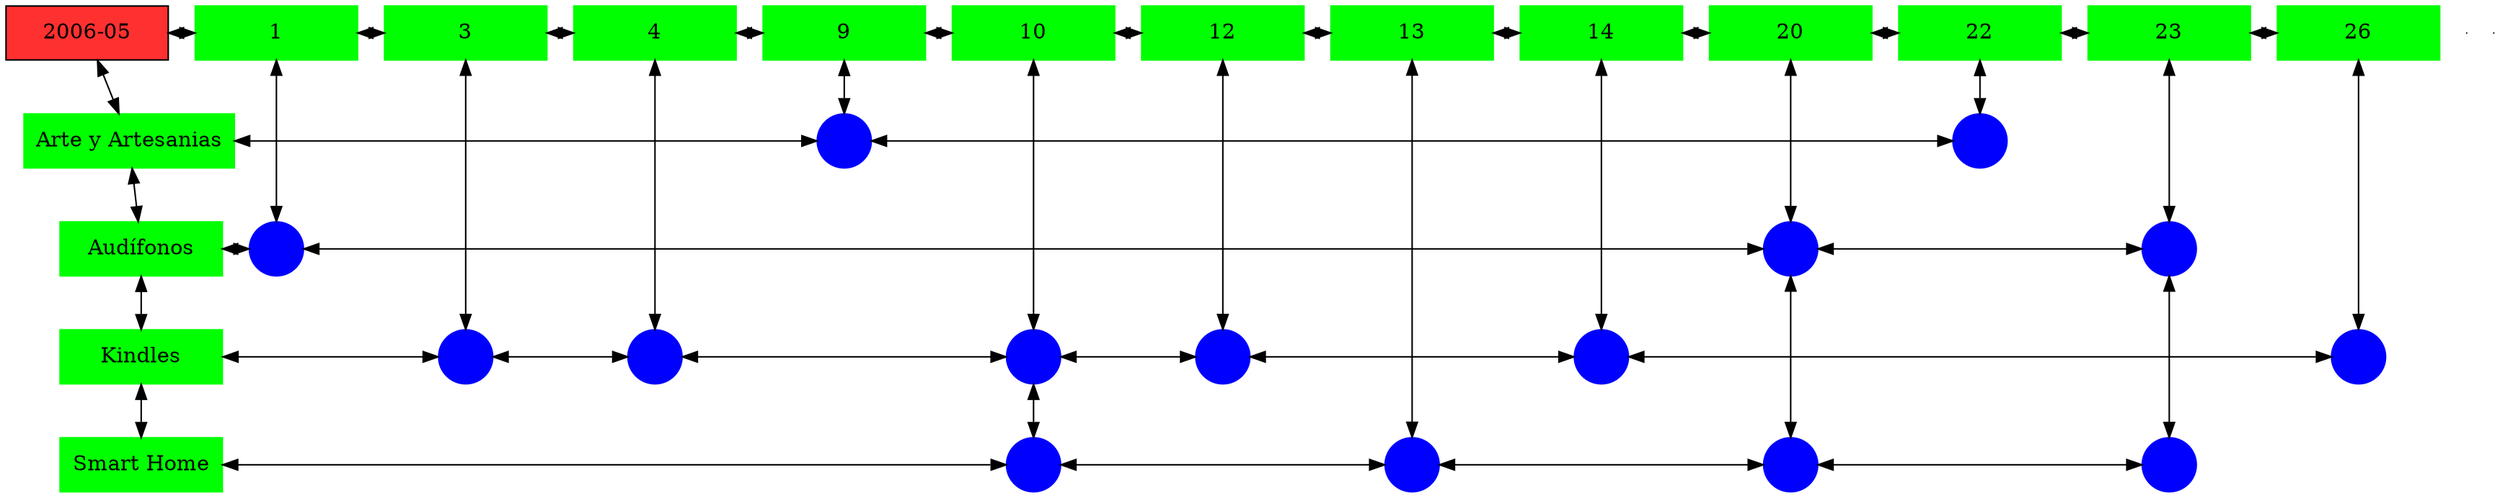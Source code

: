 digraph G{
node[shape="box"];
nodeMt[ label = "2006-05", width = 1.5, style = filled, fillcolor = firebrick1, group = 1 ];
e0[ shape = point, width = 0 ];
e1[ shape = point, width = 0 ];
node0xc002159ea0[label="1",color=green,style =filled,width = 1.5 group=1];
nodeMt->node0xc002159ea0[dir="both"];
{rank=same;nodeMt;node0xc002159ea0;}
node0xc001e2d900[label="3",color=green,style =filled,width = 1.5 group=3];
node0xc002159ea0->node0xc001e2d900[dir="both"];
{rank=same;node0xc002159ea0;node0xc001e2d900;}
node0xc0022cd310[label="4",color=green,style =filled,width = 1.5 group=4];
node0xc001e2d900->node0xc0022cd310[dir="both"];
{rank=same;node0xc001e2d900;node0xc0022cd310;}
node0xc002148fa0[label="9",color=green,style =filled,width = 1.5 group=9];
node0xc0022cd310->node0xc002148fa0[dir="both"];
{rank=same;node0xc0022cd310;node0xc002148fa0;}
node0xc001e2c370[label="10",color=green,style =filled,width = 1.5 group=10];
node0xc002148fa0->node0xc001e2c370[dir="both"];
{rank=same;node0xc002148fa0;node0xc001e2c370;}
node0xc002238dc0[label="12",color=green,style =filled,width = 1.5 group=12];
node0xc001e2c370->node0xc002238dc0[dir="both"];
{rank=same;node0xc001e2c370;node0xc002238dc0;}
node0xc00200e960[label="13",color=green,style =filled,width = 1.5 group=13];
node0xc002238dc0->node0xc00200e960[dir="both"];
{rank=same;node0xc002238dc0;node0xc00200e960;}
node0xc001e88500[label="14",color=green,style =filled,width = 1.5 group=14];
node0xc00200e960->node0xc001e88500[dir="both"];
{rank=same;node0xc00200e960;node0xc001e88500;}
node0xc0020d4230[label="20",color=green,style =filled,width = 1.5 group=20];
node0xc001e88500->node0xc0020d4230[dir="both"];
{rank=same;node0xc001e88500;node0xc0020d4230;}
node0xc0021dac80[label="22",color=green,style =filled,width = 1.5 group=22];
node0xc0020d4230->node0xc0021dac80[dir="both"];
{rank=same;node0xc0020d4230;node0xc0021dac80;}
node0xc001f5c230[label="23",color=green,style =filled,width = 1.5 group=23];
node0xc0021dac80->node0xc001f5c230[dir="both"];
{rank=same;node0xc0021dac80;node0xc001f5c230;}
node0xc001f794a0[label="26",color=green,style =filled,width = 1.5 group=26];
node0xc001f5c230->node0xc001f794a0[dir="both"];
{rank=same;node0xc001f5c230;node0xc001f794a0;}
node0xc002148f50[label="Arte y Artesanias",color=green,style =filled width = 1.5 group=1];
node0xc00213f880[label="",color=blue,style =filled, width = 0.5 group=9 shape=circle];
node0xc002148f50->node0xc00213f880[dir="both"];
{rank=same;node0xc002148f50;node0xc00213f880;}
node0xc0021d7000[label="",color=blue,style =filled, width = 0.5 group=22 shape=circle];
node0xc00213f880->node0xc0021d7000[dir="both"];
{rank=same;node0xc0021d7000;node0xc00213f880;}
node0xc001f5c1e0[label="Audífonos",color=green,style =filled width = 1.5 group=1];
node0xc002157d80[label="",color=blue,style =filled, width = 0.5 group=1 shape=circle];
node0xc001f5c1e0->node0xc002157d80[dir="both"];
{rank=same;node0xc001f5c1e0;node0xc002157d80;}
node0xc0020d8080[label="",color=blue,style =filled, width = 0.5 group=20 shape=circle];
node0xc002157d80->node0xc0020d8080[dir="both"];
{rank=same;node0xc0020d8080;node0xc002157d80;}
node0xc001f5a300[label="",color=blue,style =filled, width = 0.5 group=23 shape=circle];
node0xc0020d8080->node0xc001f5a300[dir="both"];
{rank=same;node0xc001f5a300;node0xc0020d8080;}
node0xc001e2d8b0[label="Kindles",color=green,style =filled width = 1.5 group=1];
node0xc001e2ad80[label="",color=blue,style =filled, width = 0.5 group=3 shape=circle];
node0xc001e2d8b0->node0xc001e2ad80[dir="both"];
{rank=same;node0xc001e2d8b0;node0xc001e2ad80;}
node0xc0022c7f00[label="",color=blue,style =filled, width = 0.5 group=4 shape=circle];
node0xc001e2ad80->node0xc0022c7f00[dir="both"];
{rank=same;node0xc0022c7f00;node0xc001e2ad80;}
node0xc001f00a00[label="",color=blue,style =filled, width = 0.5 group=10 shape=circle];
node0xc0022c7f00->node0xc001f00a00[dir="both"];
{rank=same;node0xc001f00a00;node0xc0022c7f00;}
node0xc002233a00[label="",color=blue,style =filled, width = 0.5 group=12 shape=circle];
node0xc001f00a00->node0xc002233a00[dir="both"];
{rank=same;node0xc002233a00;node0xc001f00a00;}
node0xc001e75f00[label="",color=blue,style =filled, width = 0.5 group=14 shape=circle];
node0xc002233a00->node0xc001e75f00[dir="both"];
{rank=same;node0xc001e75f00;node0xc002233a00;}
node0xc001f71780[label="",color=blue,style =filled, width = 0.5 group=26 shape=circle];
node0xc001e75f00->node0xc001f71780[dir="both"];
{rank=same;node0xc001f71780;node0xc001e75f00;}
node0xc001e2c320[label="Smart Home",color=green,style =filled width = 1.5 group=1];
node0xc001e2a200[label="",color=blue,style =filled, width = 0.5 group=10 shape=circle];
node0xc001e2c320->node0xc001e2a200[dir="both"];
{rank=same;node0xc001e2c320;node0xc001e2a200;}
node0xc00200ce00[label="",color=blue,style =filled, width = 0.5 group=13 shape=circle];
node0xc001e2a200->node0xc00200ce00[dir="both"];
{rank=same;node0xc00200ce00;node0xc001e2a200;}
node0xc0022ddd00[label="",color=blue,style =filled, width = 0.5 group=20 shape=circle];
node0xc00200ce00->node0xc0022ddd00[dir="both"];
{rank=same;node0xc0022ddd00;node0xc00200ce00;}
node0xc00207a580[label="",color=blue,style =filled, width = 0.5 group=23 shape=circle];
node0xc0022ddd00->node0xc00207a580[dir="both"];
{rank=same;node0xc00207a580;node0xc0022ddd00;}
node0xc002159ea0->node0xc002157d80[dir="both"];
node0xc001e2d900->node0xc001e2ad80[dir="both"];
node0xc0022cd310->node0xc0022c7f00[dir="both"];
node0xc002148fa0->node0xc00213f880[dir="both"];
node0xc001e2c370->node0xc001f00a00[dir="both"];
node0xc001f00a00->node0xc001e2a200[dir="both"];
node0xc002238dc0->node0xc002233a00[dir="both"];
node0xc00200e960->node0xc00200ce00[dir="both"];
node0xc001e88500->node0xc001e75f00[dir="both"];
node0xc0020d4230->node0xc0020d8080[dir="both"];
node0xc0020d8080->node0xc0022ddd00[dir="both"];
node0xc0021dac80->node0xc0021d7000[dir="both"];
node0xc001f5c230->node0xc001f5a300[dir="both"];
node0xc001f5a300->node0xc00207a580[dir="both"];
node0xc001f794a0->node0xc001f71780[dir="both"];
nodeMt->node0xc002148f50[dir="both"];
node0xc002148f50->node0xc001f5c1e0[dir="both"];
node0xc001f5c1e0->node0xc001e2d8b0[dir="both"];
node0xc001e2d8b0->node0xc001e2c320[dir="both"];
}
